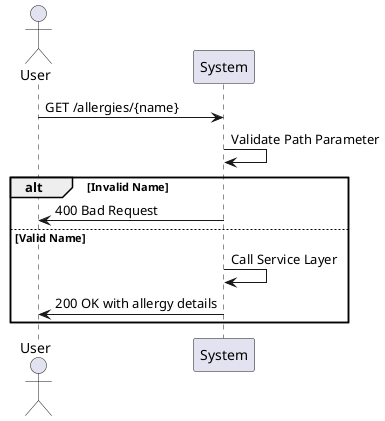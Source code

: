 @startuml
actor User
participant System

User -> System: GET /allergies/{name}
System -> System: Validate Path Parameter
alt Invalid Name
    System -> User: 400 Bad Request
else Valid Name
    System -> System: Call Service Layer
    System -> User: 200 OK with allergy details
end
@enduml

